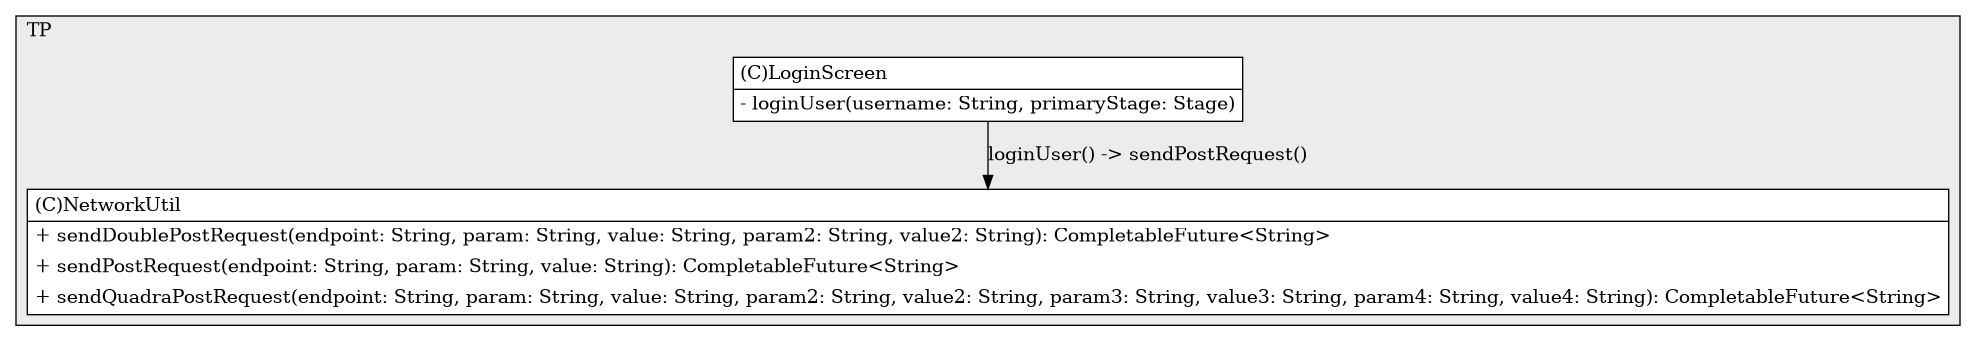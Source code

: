 @startuml

/' diagram meta data start
config=StructureConfiguration;
{
  "projectClassification": {
    "searchMode": "OpenProject", // OpenProject, AllProjects
    "includedProjects": "",
    "pathEndKeywords": "*.impl",
    "isClientPath": "",
    "isClientName": "",
    "isTestPath": "",
    "isTestName": "",
    "isMappingPath": "",
    "isMappingName": "",
    "isDataAccessPath": "",
    "isDataAccessName": "",
    "isDataStructurePath": "",
    "isDataStructureName": "",
    "isInterfaceStructuresPath": "",
    "isInterfaceStructuresName": "",
    "isEntryPointPath": "",
    "isEntryPointName": "",
    "treatFinalFieldsAsMandatory": false
  },
  "graphRestriction": {
    "classPackageExcludeFilter": "",
    "classPackageIncludeFilter": "",
    "classNameExcludeFilter": "",
    "classNameIncludeFilter": "",
    "methodNameExcludeFilter": "",
    "methodNameIncludeFilter": "",
    "removeByInheritance": "", // inheritance/annotation based filtering is done in a second step
    "removeByAnnotation": "",
    "removeByClassPackage": "", // cleanup the graph after inheritance/annotation based filtering is done
    "removeByClassName": "",
    "cutMappings": false,
    "cutEnum": true,
    "cutTests": true,
    "cutClient": true,
    "cutDataAccess": false,
    "cutInterfaceStructures": false,
    "cutDataStructures": false,
    "cutGetterAndSetter": true,
    "cutConstructors": true
  },
  "graphTraversal": {
    "forwardDepth": 3,
    "backwardDepth": 3,
    "classPackageExcludeFilter": "",
    "classPackageIncludeFilter": "",
    "classNameExcludeFilter": "",
    "classNameIncludeFilter": "",
    "methodNameExcludeFilter": "",
    "methodNameIncludeFilter": "",
    "hideMappings": false,
    "hideDataStructures": false,
    "hidePrivateMethods": true,
    "hideInterfaceCalls": true, // indirection: implementation -> interface (is hidden) -> implementation
    "onlyShowApplicationEntryPoints": false, // root node is included
    "useMethodCallsForStructureDiagram": "ForwardOnly" // ForwardOnly, BothDirections, No
  },
  "details": {
    "aggregation": "GroupByClass", // ByClass, GroupByClass, None
    "showClassGenericTypes": true,
    "showMethods": true,
    "showMethodParameterNames": true,
    "showMethodParameterTypes": true,
    "showMethodReturnType": true,
    "showPackageLevels": 2,
    "showDetailedClassStructure": true
  },
  "rootClass": "com.TP.LoginScreen",
  "extensionCallbackMethod": "" // qualified.class.name#methodName - signature: public static String method(String)
}
diagram meta data end '/



digraph g {
    rankdir="TB"
    splines=polyline
    

'nodes 
subgraph cluster_2684 { 
   	label=TP
	labeljust=l
	fillcolor="#ececec"
	style=filled
   
   LoginScreen1354876407[
	label=<<TABLE BORDER="1" CELLBORDER="0" CELLPADDING="4" CELLSPACING="0">
<TR><TD ALIGN="LEFT" >(C)LoginScreen</TD></TR>
<HR/>
<TR><TD ALIGN="LEFT" >- loginUser(username: String, primaryStage: Stage)</TD></TR>
</TABLE>>
	style=filled
	margin=0
	shape=plaintext
	fillcolor="#FFFFFF"
];

NetworkUtil1354876407[
	label=<<TABLE BORDER="1" CELLBORDER="0" CELLPADDING="4" CELLSPACING="0">
<TR><TD ALIGN="LEFT" >(C)NetworkUtil</TD></TR>
<HR/>
<TR><TD ALIGN="LEFT" >+ sendDoublePostRequest(endpoint: String, param: String, value: String, param2: String, value2: String): CompletableFuture&lt;String&gt;</TD></TR>
<TR><TD ALIGN="LEFT" >+ sendPostRequest(endpoint: String, param: String, value: String): CompletableFuture&lt;String&gt;</TD></TR>
<TR><TD ALIGN="LEFT" >+ sendQuadraPostRequest(endpoint: String, param: String, value: String, param2: String, value2: String, param3: String, value3: String, param4: String, value4: String): CompletableFuture&lt;String&gt;</TD></TR>
</TABLE>>
	style=filled
	margin=0
	shape=plaintext
	fillcolor="#FFFFFF"
];
} 

'edges    
LoginScreen1354876407 -> NetworkUtil1354876407[label="loginUser() -> sendPostRequest()"];
    
}
@enduml